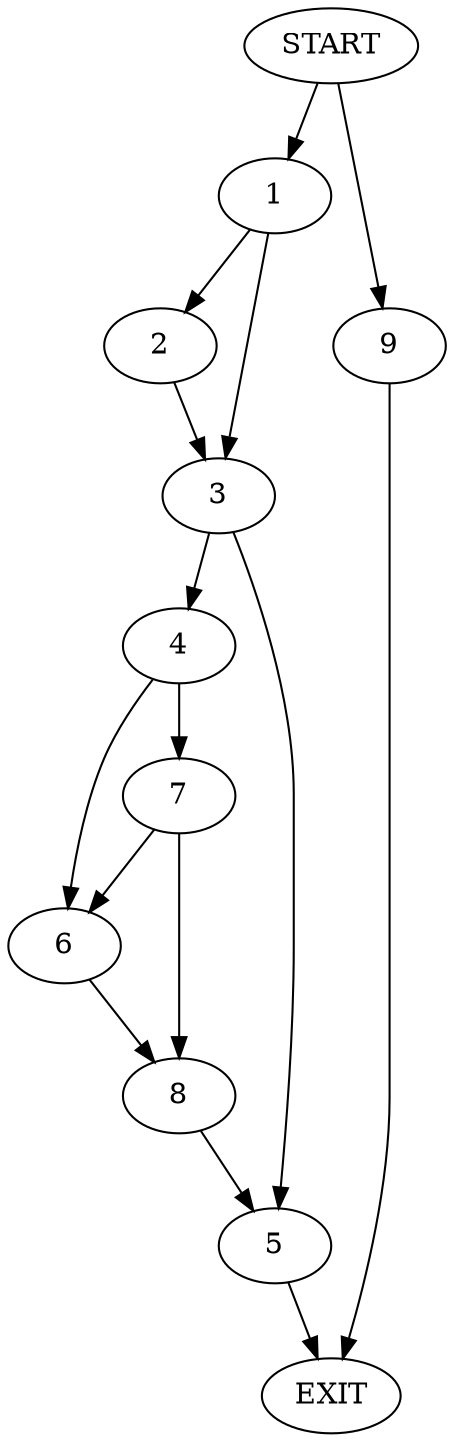 digraph {
0 [label="START"]
10 [label="EXIT"]
0 -> 1
1 -> 2
1 -> 3
2 -> 3
3 -> 4
3 -> 5
4 -> 6
4 -> 7
5 -> 10
6 -> 8
7 -> 8
7 -> 6
8 -> 5
0 -> 9
9 -> 10
}
